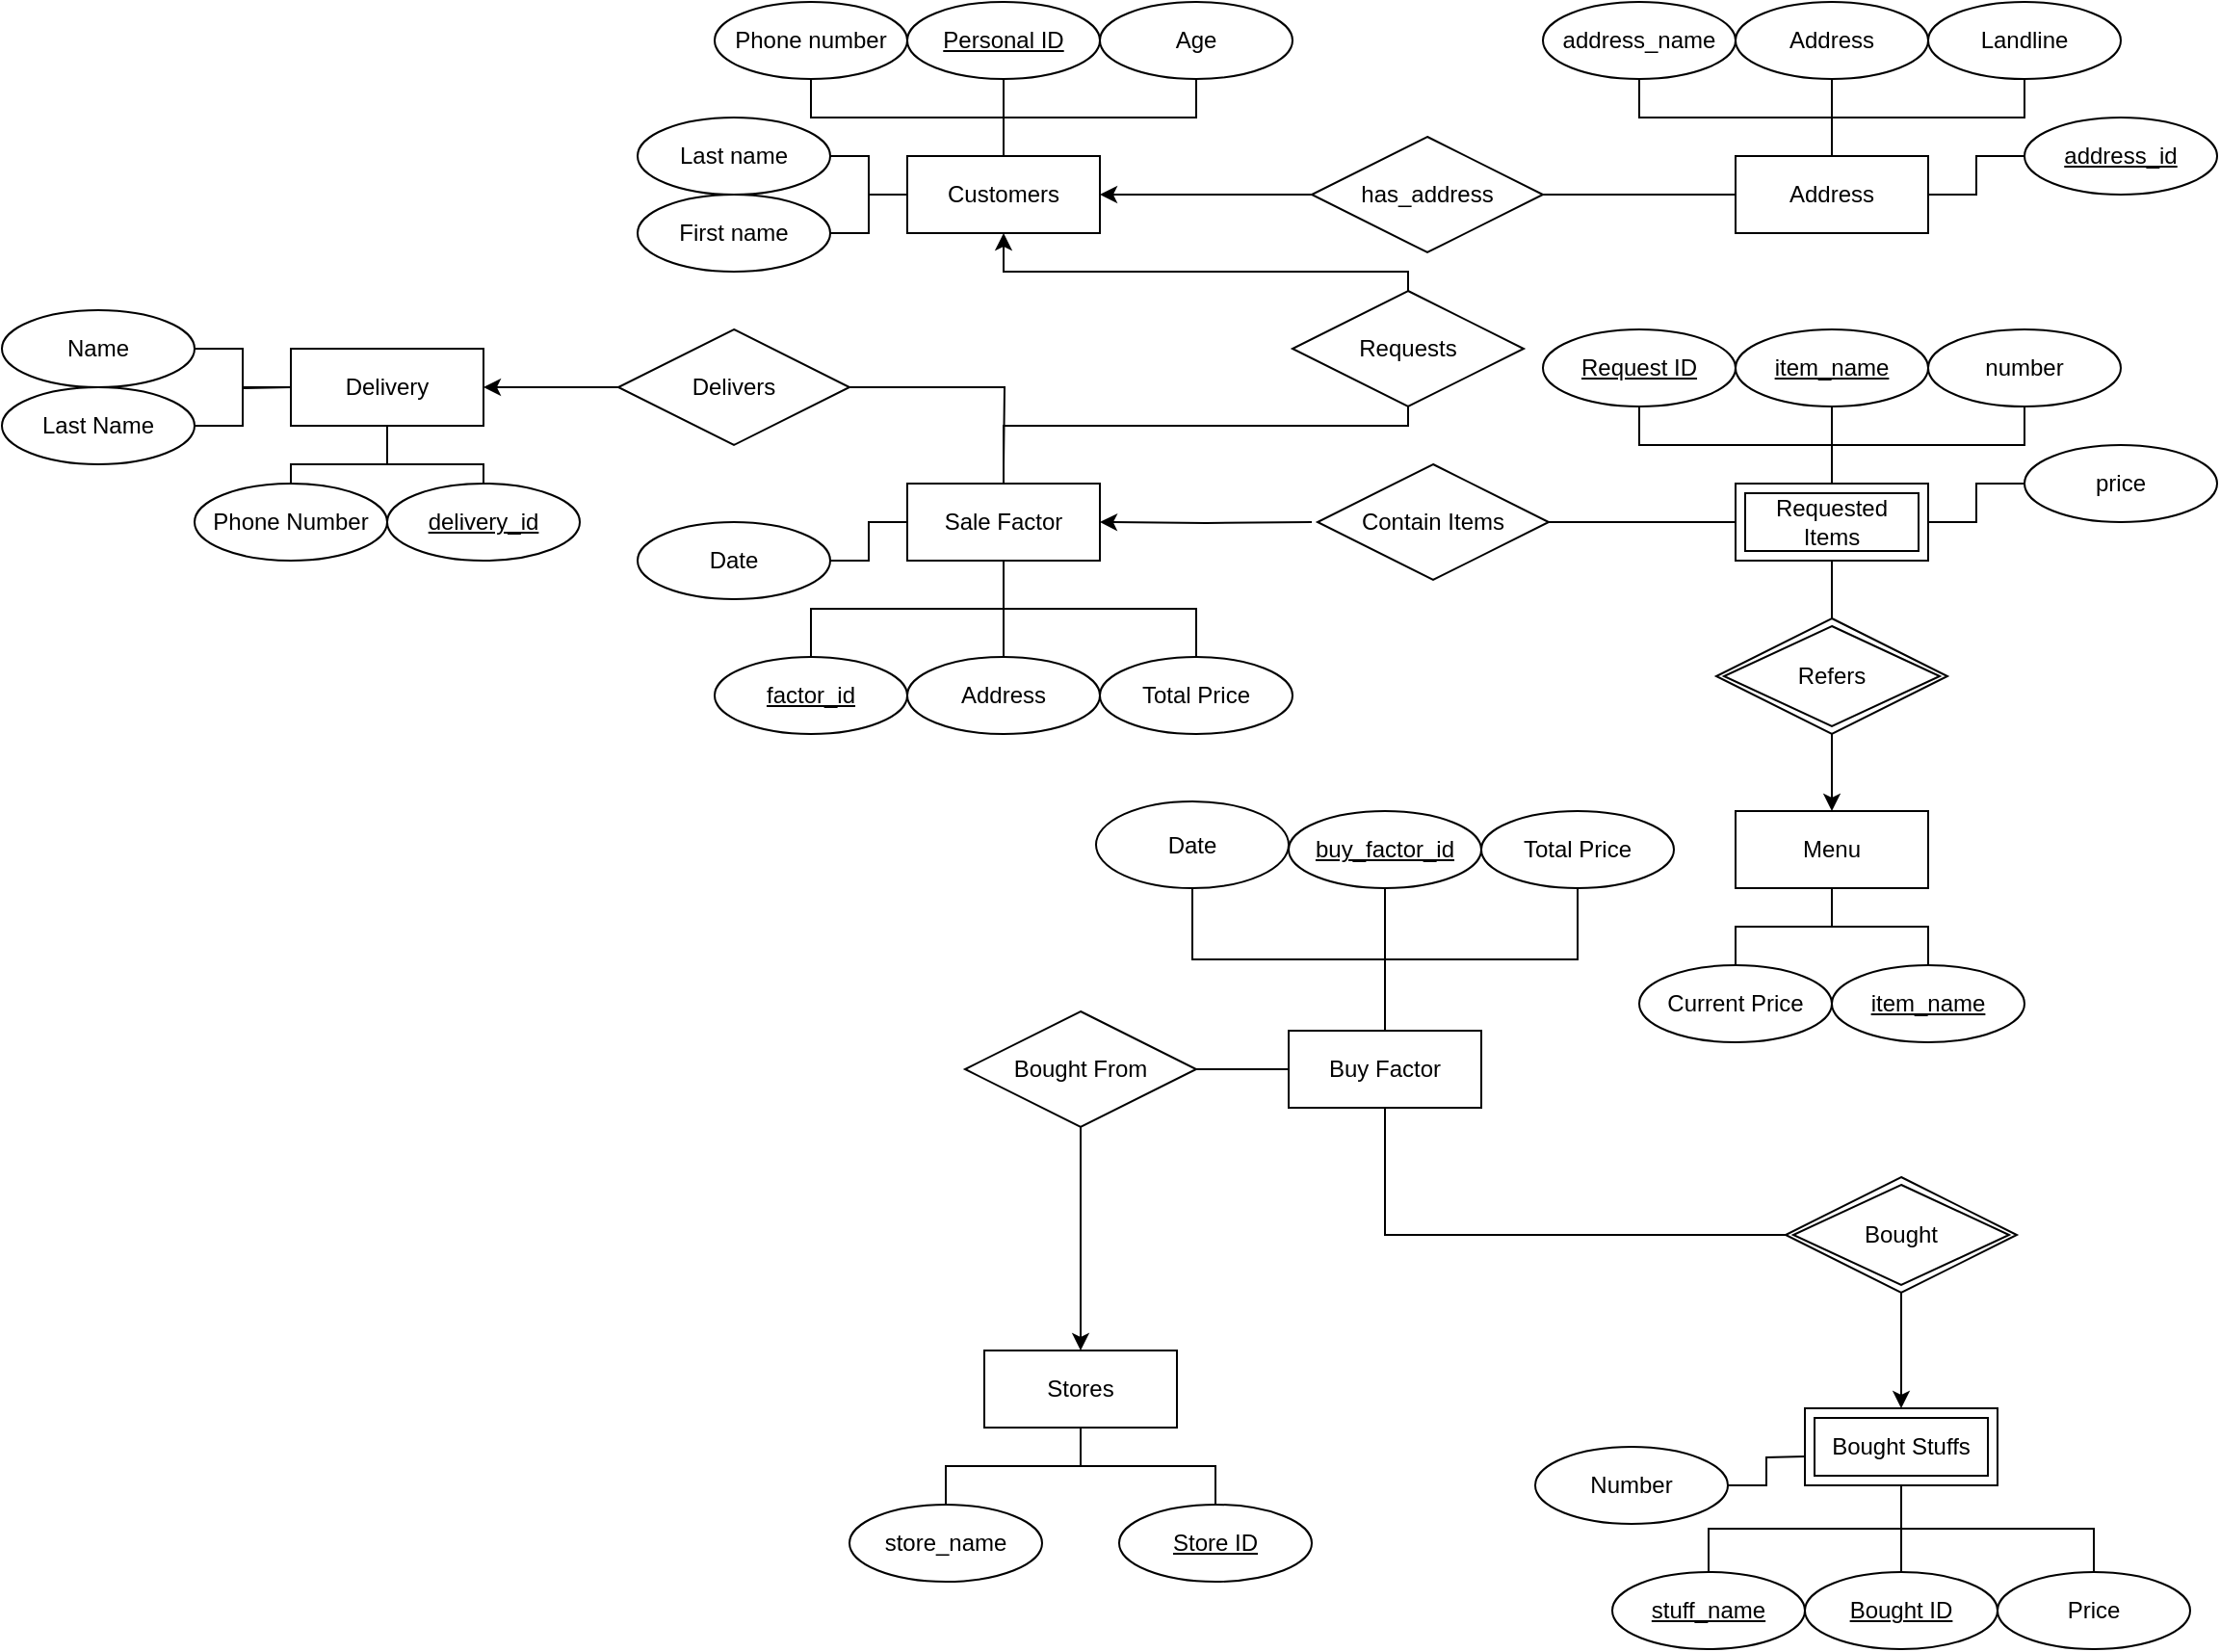 <mxfile version="12.5.8" type="device"><diagram id="arnIUWqc2VuX3g1xg_qX" name="Page-1"><mxGraphModel dx="2839" dy="934" grid="1" gridSize="10" guides="1" tooltips="1" connect="1" arrows="1" fold="1" page="1" pageScale="1" pageWidth="827" pageHeight="1169" math="0" shadow="0"><root><mxCell id="0"/><mxCell id="1" parent="0"/><mxCell id="wJk_vaE27kSCoGFTbEiG-11" style="edgeStyle=orthogonalEdgeStyle;rounded=0;orthogonalLoop=1;jettySize=auto;html=1;endArrow=none;endFill=0;" parent="1" source="wJk_vaE27kSCoGFTbEiG-1" target="wJk_vaE27kSCoGFTbEiG-8" edge="1"><mxGeometry relative="1" as="geometry"/></mxCell><mxCell id="wJk_vaE27kSCoGFTbEiG-15" value="" style="edgeStyle=orthogonalEdgeStyle;rounded=0;orthogonalLoop=1;jettySize=auto;html=1;endArrow=none;endFill=0;" parent="1" source="wJk_vaE27kSCoGFTbEiG-1" target="wJk_vaE27kSCoGFTbEiG-14" edge="1"><mxGeometry relative="1" as="geometry"/></mxCell><mxCell id="wJk_vaE27kSCoGFTbEiG-39" style="edgeStyle=orthogonalEdgeStyle;rounded=0;orthogonalLoop=1;jettySize=auto;html=1;entryX=1;entryY=0.5;entryDx=0;entryDy=0;startArrow=none;startFill=0;endArrow=none;endFill=0;" parent="1" source="wJk_vaE27kSCoGFTbEiG-1" target="wJk_vaE27kSCoGFTbEiG-3" edge="1"><mxGeometry relative="1" as="geometry"/></mxCell><mxCell id="wJk_vaE27kSCoGFTbEiG-1" value="Customers" style="whiteSpace=wrap;html=1;align=center;" parent="1" vertex="1"><mxGeometry x="140" y="160" width="100" height="40" as="geometry"/></mxCell><mxCell id="wJk_vaE27kSCoGFTbEiG-22" style="edgeStyle=orthogonalEdgeStyle;rounded=0;orthogonalLoop=1;jettySize=auto;html=1;entryX=0.5;entryY=1;entryDx=0;entryDy=0;endArrow=none;endFill=0;" parent="1" source="wJk_vaE27kSCoGFTbEiG-2" target="wJk_vaE27kSCoGFTbEiG-20" edge="1"><mxGeometry relative="1" as="geometry"/></mxCell><mxCell id="wJk_vaE27kSCoGFTbEiG-27" style="edgeStyle=orthogonalEdgeStyle;rounded=0;orthogonalLoop=1;jettySize=auto;html=1;endArrow=none;endFill=0;" parent="1" source="wJk_vaE27kSCoGFTbEiG-2" target="wJk_vaE27kSCoGFTbEiG-25" edge="1"><mxGeometry relative="1" as="geometry"/></mxCell><mxCell id="wJk_vaE27kSCoGFTbEiG-44" style="edgeStyle=orthogonalEdgeStyle;rounded=0;orthogonalLoop=1;jettySize=auto;html=1;entryX=0;entryY=0.5;entryDx=0;entryDy=0;startArrow=none;startFill=0;endArrow=none;endFill=0;" parent="1" source="wJk_vaE27kSCoGFTbEiG-2" target="BRKCdND4dM1b1V6YKLGf-2" edge="1"><mxGeometry relative="1" as="geometry"><mxPoint x="720" y="180" as="targetPoint"/></mxGeometry></mxCell><mxCell id="wJk_vaE27kSCoGFTbEiG-2" value="Address" style="whiteSpace=wrap;html=1;align=center;" parent="1" vertex="1"><mxGeometry x="570" y="160" width="100" height="40" as="geometry"/></mxCell><mxCell id="wJk_vaE27kSCoGFTbEiG-3" value="First name" style="ellipse;whiteSpace=wrap;html=1;align=center;" parent="1" vertex="1"><mxGeometry y="180" width="100" height="40" as="geometry"/></mxCell><mxCell id="wJk_vaE27kSCoGFTbEiG-8" value="Last name" style="ellipse;whiteSpace=wrap;html=1;align=center;" parent="1" vertex="1"><mxGeometry y="140" width="100" height="40" as="geometry"/></mxCell><mxCell id="wJk_vaE27kSCoGFTbEiG-34" style="edgeStyle=orthogonalEdgeStyle;rounded=0;orthogonalLoop=1;jettySize=auto;html=1;entryX=0.5;entryY=0;entryDx=0;entryDy=0;startArrow=none;startFill=0;endArrow=none;endFill=0;exitX=0.5;exitY=1;exitDx=0;exitDy=0;" parent="1" source="BRKCdND4dM1b1V6YKLGf-1" target="wJk_vaE27kSCoGFTbEiG-1" edge="1"><mxGeometry relative="1" as="geometry"><mxPoint x="190" y="130" as="sourcePoint"/></mxGeometry></mxCell><mxCell id="wJk_vaE27kSCoGFTbEiG-14" value="Phone number" style="ellipse;whiteSpace=wrap;html=1;align=center;" parent="1" vertex="1"><mxGeometry x="40" y="80" width="100" height="40" as="geometry"/></mxCell><mxCell id="wJk_vaE27kSCoGFTbEiG-17" style="edgeStyle=orthogonalEdgeStyle;rounded=0;orthogonalLoop=1;jettySize=auto;html=1;endArrow=none;endFill=0;" parent="1" source="wJk_vaE27kSCoGFTbEiG-16" target="wJk_vaE27kSCoGFTbEiG-1" edge="1"><mxGeometry relative="1" as="geometry"/></mxCell><mxCell id="wJk_vaE27kSCoGFTbEiG-16" value="Age" style="ellipse;whiteSpace=wrap;html=1;align=center;" parent="1" vertex="1"><mxGeometry x="240" y="80" width="100" height="40" as="geometry"/></mxCell><mxCell id="wJk_vaE27kSCoGFTbEiG-20" value="address_name" style="ellipse;whiteSpace=wrap;html=1;align=center;" parent="1" vertex="1"><mxGeometry x="470" y="80" width="100" height="40" as="geometry"/></mxCell><mxCell id="wJk_vaE27kSCoGFTbEiG-24" style="edgeStyle=orthogonalEdgeStyle;rounded=0;orthogonalLoop=1;jettySize=auto;html=1;entryX=0.5;entryY=0;entryDx=0;entryDy=0;endArrow=none;endFill=0;" parent="1" source="wJk_vaE27kSCoGFTbEiG-23" target="wJk_vaE27kSCoGFTbEiG-2" edge="1"><mxGeometry relative="1" as="geometry"/></mxCell><mxCell id="wJk_vaE27kSCoGFTbEiG-23" value="Address" style="ellipse;whiteSpace=wrap;html=1;align=center;" parent="1" vertex="1"><mxGeometry x="570" y="80" width="100" height="40" as="geometry"/></mxCell><mxCell id="wJk_vaE27kSCoGFTbEiG-25" value="Landline" style="ellipse;whiteSpace=wrap;html=1;align=center;" parent="1" vertex="1"><mxGeometry x="670" y="80" width="100" height="40" as="geometry"/></mxCell><mxCell id="wJk_vaE27kSCoGFTbEiG-30" style="edgeStyle=orthogonalEdgeStyle;rounded=0;orthogonalLoop=1;jettySize=auto;html=1;entryX=1;entryY=0.5;entryDx=0;entryDy=0;endArrow=classic;endFill=1;startArrow=none;startFill=0;" parent="1" source="wJk_vaE27kSCoGFTbEiG-28" target="wJk_vaE27kSCoGFTbEiG-1" edge="1"><mxGeometry relative="1" as="geometry"/></mxCell><mxCell id="wJk_vaE27kSCoGFTbEiG-31" style="edgeStyle=orthogonalEdgeStyle;rounded=0;orthogonalLoop=1;jettySize=auto;html=1;entryX=0;entryY=0.5;entryDx=0;entryDy=0;endArrow=none;endFill=0;" parent="1" source="wJk_vaE27kSCoGFTbEiG-28" target="wJk_vaE27kSCoGFTbEiG-2" edge="1"><mxGeometry relative="1" as="geometry"/></mxCell><mxCell id="wJk_vaE27kSCoGFTbEiG-28" value="has_address" style="shape=rhombus;perimeter=rhombusPerimeter;whiteSpace=wrap;html=1;align=center;" parent="1" vertex="1"><mxGeometry x="350" y="150" width="120" height="60" as="geometry"/></mxCell><mxCell id="wJk_vaE27kSCoGFTbEiG-40" style="edgeStyle=orthogonalEdgeStyle;rounded=0;orthogonalLoop=1;jettySize=auto;html=1;entryX=0.5;entryY=1;entryDx=0;entryDy=0;startArrow=none;startFill=0;endArrow=classic;endFill=1;" parent="1" source="wJk_vaE27kSCoGFTbEiG-35" target="wJk_vaE27kSCoGFTbEiG-1" edge="1"><mxGeometry relative="1" as="geometry"><Array as="points"><mxPoint x="190" y="220"/></Array></mxGeometry></mxCell><mxCell id="BRKCdND4dM1b1V6YKLGf-171" style="edgeStyle=orthogonalEdgeStyle;rounded=0;orthogonalLoop=1;jettySize=auto;html=1;entryX=0.5;entryY=0;entryDx=0;entryDy=0;startArrow=none;startFill=0;endArrow=none;endFill=0;" parent="1" source="wJk_vaE27kSCoGFTbEiG-35" target="wJk_vaE27kSCoGFTbEiG-36" edge="1"><mxGeometry relative="1" as="geometry"><Array as="points"><mxPoint x="400" y="300"/><mxPoint x="190" y="300"/></Array></mxGeometry></mxCell><mxCell id="wJk_vaE27kSCoGFTbEiG-35" value="Requests" style="shape=rhombus;perimeter=rhombusPerimeter;whiteSpace=wrap;html=1;align=center;" parent="1" vertex="1"><mxGeometry x="340" y="230" width="120" height="60" as="geometry"/></mxCell><mxCell id="BRKCdND4dM1b1V6YKLGf-9" style="edgeStyle=orthogonalEdgeStyle;rounded=0;orthogonalLoop=1;jettySize=auto;html=1;entryX=0.5;entryY=0;entryDx=0;entryDy=0;endArrow=none;endFill=0;" parent="1" source="wJk_vaE27kSCoGFTbEiG-36" target="BRKCdND4dM1b1V6YKLGf-8" edge="1"><mxGeometry relative="1" as="geometry"/></mxCell><mxCell id="BRKCdND4dM1b1V6YKLGf-11" style="edgeStyle=orthogonalEdgeStyle;rounded=0;orthogonalLoop=1;jettySize=auto;html=1;entryX=0.5;entryY=0;entryDx=0;entryDy=0;endArrow=none;endFill=0;" parent="1" source="wJk_vaE27kSCoGFTbEiG-36" target="BRKCdND4dM1b1V6YKLGf-10" edge="1"><mxGeometry relative="1" as="geometry"/></mxCell><mxCell id="BRKCdND4dM1b1V6YKLGf-18" style="edgeStyle=orthogonalEdgeStyle;rounded=0;orthogonalLoop=1;jettySize=auto;html=1;entryX=0.5;entryY=0;entryDx=0;entryDy=0;endArrow=none;endFill=0;" parent="1" source="wJk_vaE27kSCoGFTbEiG-36" target="BRKCdND4dM1b1V6YKLGf-14" edge="1"><mxGeometry relative="1" as="geometry"/></mxCell><mxCell id="BRKCdND4dM1b1V6YKLGf-111" style="edgeStyle=orthogonalEdgeStyle;rounded=0;orthogonalLoop=1;jettySize=auto;html=1;entryX=1;entryY=0.5;entryDx=0;entryDy=0;startArrow=none;startFill=0;endArrow=none;endFill=0;" parent="1" source="wJk_vaE27kSCoGFTbEiG-36" target="BRKCdND4dM1b1V6YKLGf-110" edge="1"><mxGeometry relative="1" as="geometry"/></mxCell><mxCell id="wJk_vaE27kSCoGFTbEiG-36" value="Sale Factor" style="whiteSpace=wrap;html=1;align=center;" parent="1" vertex="1"><mxGeometry x="140" y="330" width="100" height="40" as="geometry"/></mxCell><mxCell id="BRKCdND4dM1b1V6YKLGf-1" value="Personal ID" style="ellipse;whiteSpace=wrap;html=1;align=center;fontStyle=4;" parent="1" vertex="1"><mxGeometry x="140" y="80" width="100" height="40" as="geometry"/></mxCell><mxCell id="BRKCdND4dM1b1V6YKLGf-2" value="address_id" style="ellipse;whiteSpace=wrap;html=1;align=center;fontStyle=4;" parent="1" vertex="1"><mxGeometry x="720" y="140" width="100" height="40" as="geometry"/></mxCell><mxCell id="BRKCdND4dM1b1V6YKLGf-8" value="Address" style="ellipse;whiteSpace=wrap;html=1;align=center;" parent="1" vertex="1"><mxGeometry x="140" y="420" width="100" height="40" as="geometry"/></mxCell><mxCell id="BRKCdND4dM1b1V6YKLGf-10" value="Total Price" style="ellipse;whiteSpace=wrap;html=1;align=center;" parent="1" vertex="1"><mxGeometry x="240" y="420" width="100" height="40" as="geometry"/></mxCell><mxCell id="BRKCdND4dM1b1V6YKLGf-14" value="&lt;u&gt;factor_id&lt;/u&gt;" style="ellipse;whiteSpace=wrap;html=1;align=center;" parent="1" vertex="1"><mxGeometry x="40" y="420" width="100" height="40" as="geometry"/></mxCell><mxCell id="BRKCdND4dM1b1V6YKLGf-20" style="edgeStyle=orthogonalEdgeStyle;rounded=0;orthogonalLoop=1;jettySize=auto;html=1;entryX=1;entryY=0.5;entryDx=0;entryDy=0;endArrow=classic;endFill=1;exitX=0;exitY=0.5;exitDx=0;exitDy=0;" parent="1" target="wJk_vaE27kSCoGFTbEiG-36" edge="1"><mxGeometry relative="1" as="geometry"><mxPoint x="350" y="350" as="sourcePoint"/></mxGeometry></mxCell><mxCell id="BRKCdND4dM1b1V6YKLGf-22" style="edgeStyle=orthogonalEdgeStyle;rounded=0;orthogonalLoop=1;jettySize=auto;html=1;entryX=1;entryY=0.5;entryDx=0;entryDy=0;endArrow=none;endFill=0;" parent="1" edge="1"><mxGeometry relative="1" as="geometry"><mxPoint x="570" y="350" as="sourcePoint"/><mxPoint x="470" y="350" as="targetPoint"/></mxGeometry></mxCell><mxCell id="BRKCdND4dM1b1V6YKLGf-23" value="&lt;u&gt;Request ID&lt;/u&gt;" style="ellipse;whiteSpace=wrap;html=1;align=center;" parent="1" vertex="1"><mxGeometry x="470" y="250" width="100" height="40" as="geometry"/></mxCell><mxCell id="BRKCdND4dM1b1V6YKLGf-24" value="&lt;u&gt;item_name&lt;/u&gt;" style="ellipse;whiteSpace=wrap;html=1;align=center;" parent="1" vertex="1"><mxGeometry x="570" y="250" width="100" height="40" as="geometry"/></mxCell><mxCell id="BRKCdND4dM1b1V6YKLGf-37" style="edgeStyle=orthogonalEdgeStyle;rounded=0;orthogonalLoop=1;jettySize=auto;html=1;entryX=0.5;entryY=1;entryDx=0;entryDy=0;endArrow=none;endFill=0;" parent="1" source="BRKCdND4dM1b1V6YKLGf-27" target="BRKCdND4dM1b1V6YKLGf-24" edge="1"><mxGeometry relative="1" as="geometry"/></mxCell><mxCell id="BRKCdND4dM1b1V6YKLGf-39" style="edgeStyle=orthogonalEdgeStyle;rounded=0;orthogonalLoop=1;jettySize=auto;html=1;entryX=0.5;entryY=1;entryDx=0;entryDy=0;endArrow=none;endFill=0;" parent="1" source="BRKCdND4dM1b1V6YKLGf-27" target="BRKCdND4dM1b1V6YKLGf-31" edge="1"><mxGeometry relative="1" as="geometry"><Array as="points"><mxPoint x="620" y="310"/><mxPoint x="720" y="310"/></Array></mxGeometry></mxCell><mxCell id="BRKCdND4dM1b1V6YKLGf-40" style="edgeStyle=orthogonalEdgeStyle;rounded=0;orthogonalLoop=1;jettySize=auto;html=1;entryX=0.5;entryY=1;entryDx=0;entryDy=0;endArrow=none;endFill=0;" parent="1" source="BRKCdND4dM1b1V6YKLGf-27" target="BRKCdND4dM1b1V6YKLGf-23" edge="1"><mxGeometry relative="1" as="geometry"/></mxCell><mxCell id="BRKCdND4dM1b1V6YKLGf-41" style="edgeStyle=orthogonalEdgeStyle;rounded=0;orthogonalLoop=1;jettySize=auto;html=1;endArrow=none;endFill=0;" parent="1" source="BRKCdND4dM1b1V6YKLGf-27" target="BRKCdND4dM1b1V6YKLGf-35" edge="1"><mxGeometry relative="1" as="geometry"/></mxCell><mxCell id="BRKCdND4dM1b1V6YKLGf-44" style="edgeStyle=orthogonalEdgeStyle;rounded=0;orthogonalLoop=1;jettySize=auto;html=1;entryX=0.5;entryY=0;entryDx=0;entryDy=0;endArrow=none;endFill=0;" parent="1" source="BRKCdND4dM1b1V6YKLGf-27" target="BRKCdND4dM1b1V6YKLGf-47" edge="1"><mxGeometry relative="1" as="geometry"><mxPoint x="620" y="410" as="targetPoint"/></mxGeometry></mxCell><mxCell id="BRKCdND4dM1b1V6YKLGf-27" value="Requested Items" style="shape=ext;margin=3;double=1;whiteSpace=wrap;html=1;align=center;" parent="1" vertex="1"><mxGeometry x="570" y="330" width="100" height="40" as="geometry"/></mxCell><mxCell id="BRKCdND4dM1b1V6YKLGf-31" value="number" style="ellipse;whiteSpace=wrap;html=1;align=center;" parent="1" vertex="1"><mxGeometry x="670" y="250" width="100" height="40" as="geometry"/></mxCell><mxCell id="BRKCdND4dM1b1V6YKLGf-35" value="price" style="ellipse;whiteSpace=wrap;html=1;align=center;" parent="1" vertex="1"><mxGeometry x="720" y="310" width="100" height="40" as="geometry"/></mxCell><mxCell id="BRKCdND4dM1b1V6YKLGf-42" value="Contain Items" style="shape=rhombus;perimeter=rhombusPerimeter;whiteSpace=wrap;html=1;align=center;" parent="1" vertex="1"><mxGeometry x="353" y="320" width="120" height="60" as="geometry"/></mxCell><mxCell id="BRKCdND4dM1b1V6YKLGf-54" style="edgeStyle=orthogonalEdgeStyle;rounded=0;orthogonalLoop=1;jettySize=auto;html=1;entryX=0.5;entryY=0;entryDx=0;entryDy=0;endArrow=none;endFill=0;" parent="1" source="BRKCdND4dM1b1V6YKLGf-46" target="BRKCdND4dM1b1V6YKLGf-51" edge="1"><mxGeometry relative="1" as="geometry"><mxPoint x="570" y="614" as="targetPoint"/></mxGeometry></mxCell><mxCell id="BRKCdND4dM1b1V6YKLGf-55" style="edgeStyle=orthogonalEdgeStyle;rounded=0;orthogonalLoop=1;jettySize=auto;html=1;entryX=0.5;entryY=0;entryDx=0;entryDy=0;endArrow=none;endFill=0;" parent="1" source="BRKCdND4dM1b1V6YKLGf-46" target="BRKCdND4dM1b1V6YKLGf-52" edge="1"><mxGeometry relative="1" as="geometry"><mxPoint x="670" y="614" as="targetPoint"/></mxGeometry></mxCell><mxCell id="BRKCdND4dM1b1V6YKLGf-46" value="Menu" style="whiteSpace=wrap;html=1;align=center;" parent="1" vertex="1"><mxGeometry x="570" y="500" width="100" height="40" as="geometry"/></mxCell><mxCell id="BRKCdND4dM1b1V6YKLGf-48" style="edgeStyle=orthogonalEdgeStyle;rounded=0;orthogonalLoop=1;jettySize=auto;html=1;entryX=0.5;entryY=0;entryDx=0;entryDy=0;endArrow=classic;endFill=1;" parent="1" source="BRKCdND4dM1b1V6YKLGf-47" target="BRKCdND4dM1b1V6YKLGf-46" edge="1"><mxGeometry relative="1" as="geometry"/></mxCell><mxCell id="BRKCdND4dM1b1V6YKLGf-47" value="Refers" style="shape=rhombus;double=1;perimeter=rhombusPerimeter;whiteSpace=wrap;html=1;align=center;" parent="1" vertex="1"><mxGeometry x="560" y="400" width="120" height="60" as="geometry"/></mxCell><mxCell id="BRKCdND4dM1b1V6YKLGf-51" value="Current Price" style="ellipse;whiteSpace=wrap;html=1;align=center;" parent="1" vertex="1"><mxGeometry x="520" y="580" width="100" height="40" as="geometry"/></mxCell><mxCell id="BRKCdND4dM1b1V6YKLGf-52" value="item_name" style="ellipse;whiteSpace=wrap;html=1;align=center;fontStyle=4" parent="1" vertex="1"><mxGeometry x="620" y="580" width="100" height="40" as="geometry"/></mxCell><mxCell id="BRKCdND4dM1b1V6YKLGf-72" style="edgeStyle=orthogonalEdgeStyle;rounded=0;orthogonalLoop=1;jettySize=auto;html=1;entryX=0.5;entryY=0;entryDx=0;entryDy=0;endArrow=none;endFill=0;" parent="1" source="BRKCdND4dM1b1V6YKLGf-69" target="BRKCdND4dM1b1V6YKLGf-71" edge="1"><mxGeometry relative="1" as="geometry"/></mxCell><mxCell id="BRKCdND4dM1b1V6YKLGf-74" style="edgeStyle=orthogonalEdgeStyle;rounded=0;orthogonalLoop=1;jettySize=auto;html=1;entryX=0.5;entryY=0;entryDx=0;entryDy=0;endArrow=none;endFill=0;" parent="1" source="BRKCdND4dM1b1V6YKLGf-69" target="BRKCdND4dM1b1V6YKLGf-73" edge="1"><mxGeometry relative="1" as="geometry"/></mxCell><mxCell id="BRKCdND4dM1b1V6YKLGf-69" value="Stores" style="whiteSpace=wrap;html=1;align=center;" parent="1" vertex="1"><mxGeometry x="180" y="780" width="100" height="40" as="geometry"/></mxCell><mxCell id="BRKCdND4dM1b1V6YKLGf-71" value="store_name" style="ellipse;whiteSpace=wrap;html=1;align=center;" parent="1" vertex="1"><mxGeometry x="110" y="860" width="100" height="40" as="geometry"/></mxCell><mxCell id="BRKCdND4dM1b1V6YKLGf-73" value="Store ID" style="ellipse;whiteSpace=wrap;html=1;align=center;fontStyle=4" parent="1" vertex="1"><mxGeometry x="250" y="860" width="100" height="40" as="geometry"/></mxCell><mxCell id="BRKCdND4dM1b1V6YKLGf-123" style="edgeStyle=orthogonalEdgeStyle;rounded=0;orthogonalLoop=1;jettySize=auto;html=1;entryX=0.5;entryY=0;entryDx=0;entryDy=0;startArrow=none;startFill=0;endArrow=classic;endFill=1;" parent="1" source="BRKCdND4dM1b1V6YKLGf-75" target="BRKCdND4dM1b1V6YKLGf-69" edge="1"><mxGeometry relative="1" as="geometry"/></mxCell><mxCell id="BRKCdND4dM1b1V6YKLGf-124" style="edgeStyle=orthogonalEdgeStyle;rounded=0;orthogonalLoop=1;jettySize=auto;html=1;entryX=0;entryY=0.5;entryDx=0;entryDy=0;startArrow=none;startFill=0;endArrow=none;endFill=0;" parent="1" source="BRKCdND4dM1b1V6YKLGf-75" target="BRKCdND4dM1b1V6YKLGf-77" edge="1"><mxGeometry relative="1" as="geometry"/></mxCell><mxCell id="BRKCdND4dM1b1V6YKLGf-75" value="Bought From" style="shape=rhombus;perimeter=rhombusPerimeter;whiteSpace=wrap;html=1;align=center;" parent="1" vertex="1"><mxGeometry x="170" y="604" width="120" height="60" as="geometry"/></mxCell><mxCell id="BRKCdND4dM1b1V6YKLGf-160" style="edgeStyle=orthogonalEdgeStyle;rounded=0;orthogonalLoop=1;jettySize=auto;html=1;entryX=0.5;entryY=1;entryDx=0;entryDy=0;startArrow=none;startFill=0;endArrow=none;endFill=0;" parent="1" source="BRKCdND4dM1b1V6YKLGf-77" target="BRKCdND4dM1b1V6YKLGf-105" edge="1"><mxGeometry relative="1" as="geometry"/></mxCell><mxCell id="BRKCdND4dM1b1V6YKLGf-161" style="edgeStyle=orthogonalEdgeStyle;rounded=0;orthogonalLoop=1;jettySize=auto;html=1;entryX=0.5;entryY=1;entryDx=0;entryDy=0;startArrow=none;startFill=0;endArrow=none;endFill=0;" parent="1" source="BRKCdND4dM1b1V6YKLGf-77" target="BRKCdND4dM1b1V6YKLGf-80" edge="1"><mxGeometry relative="1" as="geometry"/></mxCell><mxCell id="BRKCdND4dM1b1V6YKLGf-77" value="Buy Factor" style="whiteSpace=wrap;html=1;align=center;" parent="1" vertex="1"><mxGeometry x="338" y="614" width="100" height="40" as="geometry"/></mxCell><mxCell id="BRKCdND4dM1b1V6YKLGf-80" value="buy_factor_id" style="ellipse;whiteSpace=wrap;html=1;align=center;fontStyle=4" parent="1" vertex="1"><mxGeometry x="338" y="500" width="100" height="40" as="geometry"/></mxCell><mxCell id="BRKCdND4dM1b1V6YKLGf-163" style="edgeStyle=orthogonalEdgeStyle;rounded=0;orthogonalLoop=1;jettySize=auto;html=1;startArrow=none;startFill=0;endArrow=none;endFill=0;" parent="1" source="BRKCdND4dM1b1V6YKLGf-81" target="BRKCdND4dM1b1V6YKLGf-77" edge="1"><mxGeometry relative="1" as="geometry"/></mxCell><mxCell id="BRKCdND4dM1b1V6YKLGf-81" value="Total Price" style="ellipse;whiteSpace=wrap;html=1;align=center;" parent="1" vertex="1"><mxGeometry x="438" y="500" width="100" height="40" as="geometry"/></mxCell><mxCell id="BRKCdND4dM1b1V6YKLGf-104" style="edgeStyle=orthogonalEdgeStyle;rounded=0;orthogonalLoop=1;jettySize=auto;html=1;entryX=1;entryY=0.5;entryDx=0;entryDy=0;startArrow=none;startFill=0;endArrow=none;endFill=0;" parent="1" target="BRKCdND4dM1b1V6YKLGf-103" edge="1"><mxGeometry relative="1" as="geometry"><mxPoint x="606" y="835" as="sourcePoint"/></mxGeometry></mxCell><mxCell id="BRKCdND4dM1b1V6YKLGf-95" value="stuff_name" style="ellipse;whiteSpace=wrap;html=1;align=center;fontStyle=4" parent="1" vertex="1"><mxGeometry x="506" y="895" width="100" height="40" as="geometry"/></mxCell><mxCell id="BRKCdND4dM1b1V6YKLGf-96" value="Price" style="ellipse;whiteSpace=wrap;html=1;align=center;" parent="1" vertex="1"><mxGeometry x="706" y="895" width="100" height="40" as="geometry"/></mxCell><mxCell id="BRKCdND4dM1b1V6YKLGf-99" value="Bought ID" style="ellipse;whiteSpace=wrap;html=1;align=center;fontStyle=4" parent="1" vertex="1"><mxGeometry x="606" y="895" width="100" height="40" as="geometry"/></mxCell><mxCell id="BRKCdND4dM1b1V6YKLGf-103" value="Number" style="ellipse;whiteSpace=wrap;html=1;align=center;" parent="1" vertex="1"><mxGeometry x="466" y="830" width="100" height="40" as="geometry"/></mxCell><mxCell id="BRKCdND4dM1b1V6YKLGf-105" value="Date" style="ellipse;whiteSpace=wrap;html=1;align=center;" parent="1" vertex="1"><mxGeometry x="238" y="495" width="100" height="45" as="geometry"/></mxCell><mxCell id="BRKCdND4dM1b1V6YKLGf-110" value="Date" style="ellipse;whiteSpace=wrap;html=1;align=center;" parent="1" vertex="1"><mxGeometry y="350" width="100" height="40" as="geometry"/></mxCell><mxCell id="BRKCdND4dM1b1V6YKLGf-140" style="edgeStyle=orthogonalEdgeStyle;rounded=0;orthogonalLoop=1;jettySize=auto;html=1;entryX=0.5;entryY=0;entryDx=0;entryDy=0;startArrow=none;startFill=0;endArrow=none;endFill=0;" parent="1" source="BRKCdND4dM1b1V6YKLGf-137" target="BRKCdND4dM1b1V6YKLGf-99" edge="1"><mxGeometry relative="1" as="geometry"/></mxCell><mxCell id="BRKCdND4dM1b1V6YKLGf-141" style="edgeStyle=orthogonalEdgeStyle;rounded=0;orthogonalLoop=1;jettySize=auto;html=1;entryX=0.5;entryY=0;entryDx=0;entryDy=0;startArrow=none;startFill=0;endArrow=none;endFill=0;" parent="1" source="BRKCdND4dM1b1V6YKLGf-137" target="BRKCdND4dM1b1V6YKLGf-95" edge="1"><mxGeometry relative="1" as="geometry"/></mxCell><mxCell id="BRKCdND4dM1b1V6YKLGf-142" style="edgeStyle=orthogonalEdgeStyle;rounded=0;orthogonalLoop=1;jettySize=auto;html=1;entryX=0.5;entryY=0;entryDx=0;entryDy=0;startArrow=none;startFill=0;endArrow=none;endFill=0;" parent="1" source="BRKCdND4dM1b1V6YKLGf-137" target="BRKCdND4dM1b1V6YKLGf-96" edge="1"><mxGeometry relative="1" as="geometry"/></mxCell><mxCell id="BRKCdND4dM1b1V6YKLGf-137" value="Bought Stuffs" style="shape=ext;margin=3;double=1;whiteSpace=wrap;html=1;align=center;" parent="1" vertex="1"><mxGeometry x="606" y="810" width="100" height="40" as="geometry"/></mxCell><mxCell id="BRKCdND4dM1b1V6YKLGf-139" style="edgeStyle=orthogonalEdgeStyle;rounded=0;orthogonalLoop=1;jettySize=auto;html=1;entryX=0.5;entryY=0;entryDx=0;entryDy=0;startArrow=none;startFill=0;endArrow=classic;endFill=1;" parent="1" source="BRKCdND4dM1b1V6YKLGf-138" target="BRKCdND4dM1b1V6YKLGf-137" edge="1"><mxGeometry relative="1" as="geometry"/></mxCell><mxCell id="BRKCdND4dM1b1V6YKLGf-169" style="edgeStyle=orthogonalEdgeStyle;rounded=0;orthogonalLoop=1;jettySize=auto;html=1;entryX=0.5;entryY=1;entryDx=0;entryDy=0;startArrow=none;startFill=0;endArrow=none;endFill=0;" parent="1" source="BRKCdND4dM1b1V6YKLGf-138" target="BRKCdND4dM1b1V6YKLGf-77" edge="1"><mxGeometry relative="1" as="geometry"/></mxCell><mxCell id="BRKCdND4dM1b1V6YKLGf-138" value="Bought" style="shape=rhombus;double=1;perimeter=rhombusPerimeter;whiteSpace=wrap;html=1;align=center;" parent="1" vertex="1"><mxGeometry x="596" y="690" width="120" height="60" as="geometry"/></mxCell><mxCell id="BRKCdND4dM1b1V6YKLGf-186" style="edgeStyle=orthogonalEdgeStyle;rounded=0;orthogonalLoop=1;jettySize=auto;html=1;entryX=0.5;entryY=0;entryDx=0;entryDy=0;startArrow=none;startFill=0;endArrow=none;endFill=0;" parent="1" source="BRKCdND4dM1b1V6YKLGf-173" target="BRKCdND4dM1b1V6YKLGf-180" edge="1"><mxGeometry relative="1" as="geometry"/></mxCell><mxCell id="hjyPXx-cqKMYw86yZNuh-3" style="edgeStyle=orthogonalEdgeStyle;rounded=0;orthogonalLoop=1;jettySize=auto;html=1;entryX=0.5;entryY=0;entryDx=0;entryDy=0;endArrow=none;endFill=0;" edge="1" parent="1" source="BRKCdND4dM1b1V6YKLGf-173" target="hjyPXx-cqKMYw86yZNuh-2"><mxGeometry relative="1" as="geometry"/></mxCell><mxCell id="BRKCdND4dM1b1V6YKLGf-173" value="Delivery" style="whiteSpace=wrap;html=1;align=center;" parent="1" vertex="1"><mxGeometry x="-180" y="260" width="100" height="40" as="geometry"/></mxCell><mxCell id="BRKCdND4dM1b1V6YKLGf-187" style="edgeStyle=orthogonalEdgeStyle;rounded=0;orthogonalLoop=1;jettySize=auto;html=1;startArrow=none;startFill=0;endArrow=none;endFill=0;" parent="1" source="BRKCdND4dM1b1V6YKLGf-174" edge="1"><mxGeometry relative="1" as="geometry"><mxPoint x="190" y="320" as="targetPoint"/></mxGeometry></mxCell><mxCell id="BRKCdND4dM1b1V6YKLGf-188" style="edgeStyle=orthogonalEdgeStyle;rounded=0;orthogonalLoop=1;jettySize=auto;html=1;entryX=1;entryY=0.5;entryDx=0;entryDy=0;startArrow=none;startFill=0;endArrow=classic;endFill=1;" parent="1" source="BRKCdND4dM1b1V6YKLGf-174" target="BRKCdND4dM1b1V6YKLGf-173" edge="1"><mxGeometry relative="1" as="geometry"/></mxCell><mxCell id="BRKCdND4dM1b1V6YKLGf-174" value="Delivers" style="shape=rhombus;perimeter=rhombusPerimeter;whiteSpace=wrap;html=1;align=center;" parent="1" vertex="1"><mxGeometry x="-10" y="250" width="120" height="60" as="geometry"/></mxCell><mxCell id="BRKCdND4dM1b1V6YKLGf-184" style="edgeStyle=orthogonalEdgeStyle;rounded=0;orthogonalLoop=1;jettySize=auto;html=1;entryX=0;entryY=0.5;entryDx=0;entryDy=0;startArrow=none;startFill=0;endArrow=none;endFill=0;" parent="1" source="BRKCdND4dM1b1V6YKLGf-179" target="BRKCdND4dM1b1V6YKLGf-173" edge="1"><mxGeometry relative="1" as="geometry"/></mxCell><mxCell id="BRKCdND4dM1b1V6YKLGf-179" value="Last Name" style="ellipse;whiteSpace=wrap;html=1;align=center;" parent="1" vertex="1"><mxGeometry x="-330" y="280" width="100" height="40" as="geometry"/></mxCell><mxCell id="BRKCdND4dM1b1V6YKLGf-180" value="&lt;u&gt;delivery_id&lt;/u&gt;" style="ellipse;whiteSpace=wrap;html=1;align=center;" parent="1" vertex="1"><mxGeometry x="-130" y="330" width="100" height="40" as="geometry"/></mxCell><mxCell id="BRKCdND4dM1b1V6YKLGf-185" style="edgeStyle=orthogonalEdgeStyle;rounded=0;orthogonalLoop=1;jettySize=auto;html=1;startArrow=none;startFill=0;endArrow=none;endFill=0;" parent="1" source="BRKCdND4dM1b1V6YKLGf-181" edge="1"><mxGeometry relative="1" as="geometry"><mxPoint x="-180" y="280" as="targetPoint"/></mxGeometry></mxCell><mxCell id="BRKCdND4dM1b1V6YKLGf-181" value="Name" style="ellipse;whiteSpace=wrap;html=1;align=center;" parent="1" vertex="1"><mxGeometry x="-330" y="240" width="100" height="40" as="geometry"/></mxCell><mxCell id="hjyPXx-cqKMYw86yZNuh-2" value="Phone Number" style="ellipse;whiteSpace=wrap;html=1;align=center;" vertex="1" parent="1"><mxGeometry x="-230" y="330" width="100" height="40" as="geometry"/></mxCell></root></mxGraphModel></diagram></mxfile>